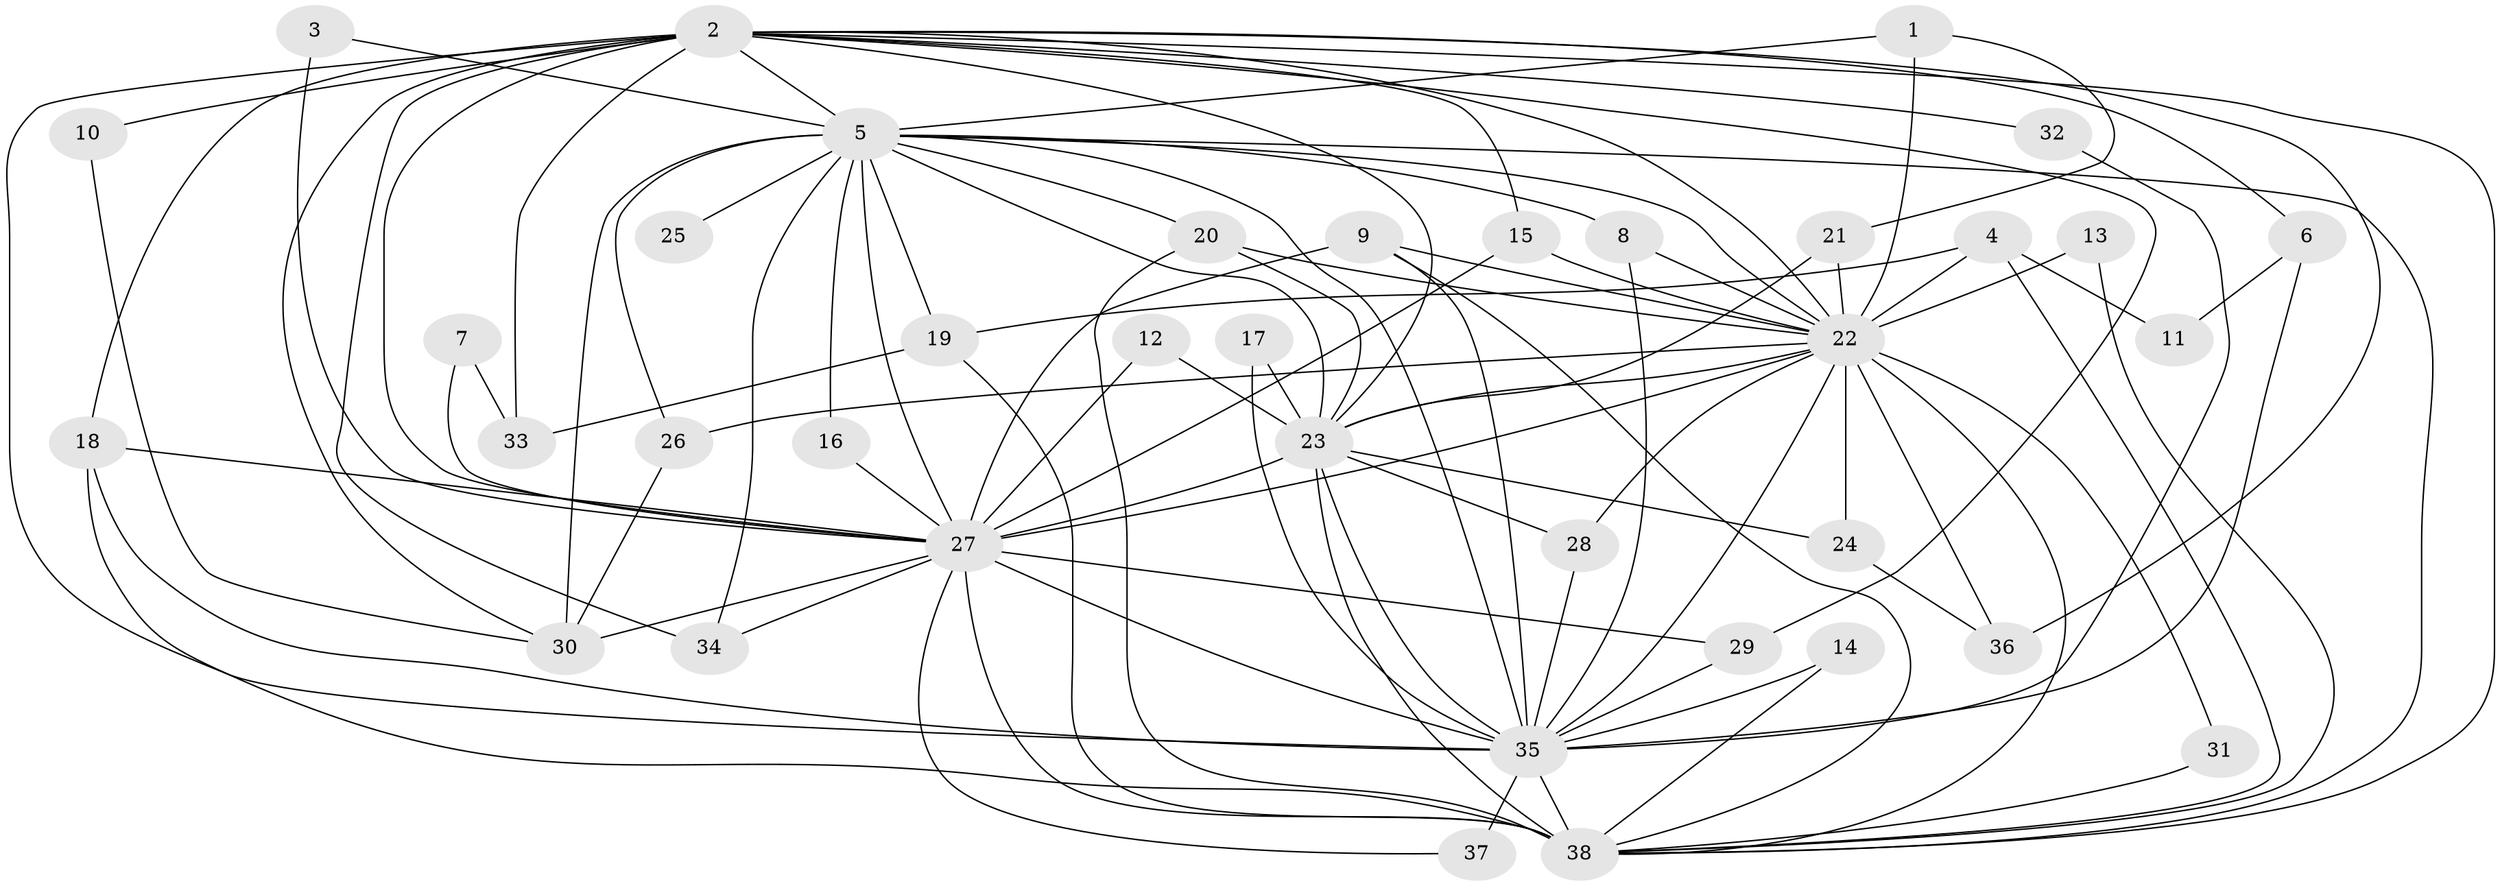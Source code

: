 // original degree distribution, {20: 0.02666666666666667, 25: 0.013333333333333334, 22: 0.02666666666666667, 15: 0.013333333333333334, 17: 0.04, 14: 0.013333333333333334, 3: 0.26666666666666666, 5: 0.013333333333333334, 2: 0.5333333333333333, 4: 0.05333333333333334}
// Generated by graph-tools (version 1.1) at 2025/01/03/09/25 03:01:25]
// undirected, 38 vertices, 98 edges
graph export_dot {
graph [start="1"]
  node [color=gray90,style=filled];
  1;
  2;
  3;
  4;
  5;
  6;
  7;
  8;
  9;
  10;
  11;
  12;
  13;
  14;
  15;
  16;
  17;
  18;
  19;
  20;
  21;
  22;
  23;
  24;
  25;
  26;
  27;
  28;
  29;
  30;
  31;
  32;
  33;
  34;
  35;
  36;
  37;
  38;
  1 -- 5 [weight=1.0];
  1 -- 21 [weight=1.0];
  1 -- 22 [weight=1.0];
  2 -- 5 [weight=1.0];
  2 -- 6 [weight=1.0];
  2 -- 10 [weight=1.0];
  2 -- 15 [weight=1.0];
  2 -- 18 [weight=1.0];
  2 -- 22 [weight=2.0];
  2 -- 23 [weight=1.0];
  2 -- 27 [weight=3.0];
  2 -- 29 [weight=1.0];
  2 -- 30 [weight=1.0];
  2 -- 32 [weight=1.0];
  2 -- 33 [weight=1.0];
  2 -- 34 [weight=1.0];
  2 -- 35 [weight=2.0];
  2 -- 36 [weight=1.0];
  2 -- 38 [weight=1.0];
  3 -- 5 [weight=1.0];
  3 -- 27 [weight=1.0];
  4 -- 11 [weight=1.0];
  4 -- 19 [weight=1.0];
  4 -- 22 [weight=1.0];
  4 -- 38 [weight=1.0];
  5 -- 8 [weight=1.0];
  5 -- 16 [weight=1.0];
  5 -- 19 [weight=1.0];
  5 -- 20 [weight=1.0];
  5 -- 22 [weight=3.0];
  5 -- 23 [weight=1.0];
  5 -- 25 [weight=1.0];
  5 -- 26 [weight=1.0];
  5 -- 27 [weight=4.0];
  5 -- 30 [weight=1.0];
  5 -- 34 [weight=1.0];
  5 -- 35 [weight=1.0];
  5 -- 38 [weight=1.0];
  6 -- 11 [weight=1.0];
  6 -- 35 [weight=2.0];
  7 -- 27 [weight=2.0];
  7 -- 33 [weight=1.0];
  8 -- 22 [weight=1.0];
  8 -- 35 [weight=1.0];
  9 -- 22 [weight=1.0];
  9 -- 27 [weight=1.0];
  9 -- 35 [weight=1.0];
  9 -- 38 [weight=1.0];
  10 -- 30 [weight=1.0];
  12 -- 23 [weight=1.0];
  12 -- 27 [weight=1.0];
  13 -- 22 [weight=1.0];
  13 -- 38 [weight=1.0];
  14 -- 35 [weight=1.0];
  14 -- 38 [weight=1.0];
  15 -- 22 [weight=1.0];
  15 -- 27 [weight=1.0];
  16 -- 27 [weight=2.0];
  17 -- 23 [weight=1.0];
  17 -- 35 [weight=1.0];
  18 -- 27 [weight=1.0];
  18 -- 35 [weight=1.0];
  18 -- 38 [weight=1.0];
  19 -- 33 [weight=1.0];
  19 -- 38 [weight=1.0];
  20 -- 22 [weight=1.0];
  20 -- 23 [weight=1.0];
  20 -- 38 [weight=1.0];
  21 -- 22 [weight=1.0];
  21 -- 23 [weight=1.0];
  22 -- 23 [weight=3.0];
  22 -- 24 [weight=1.0];
  22 -- 26 [weight=1.0];
  22 -- 27 [weight=6.0];
  22 -- 28 [weight=1.0];
  22 -- 31 [weight=1.0];
  22 -- 35 [weight=4.0];
  22 -- 36 [weight=1.0];
  22 -- 38 [weight=2.0];
  23 -- 24 [weight=1.0];
  23 -- 27 [weight=4.0];
  23 -- 28 [weight=1.0];
  23 -- 35 [weight=1.0];
  23 -- 38 [weight=1.0];
  24 -- 36 [weight=1.0];
  26 -- 30 [weight=1.0];
  27 -- 29 [weight=1.0];
  27 -- 30 [weight=1.0];
  27 -- 34 [weight=1.0];
  27 -- 35 [weight=3.0];
  27 -- 37 [weight=1.0];
  27 -- 38 [weight=5.0];
  28 -- 35 [weight=1.0];
  29 -- 35 [weight=1.0];
  31 -- 38 [weight=1.0];
  32 -- 35 [weight=1.0];
  35 -- 37 [weight=2.0];
  35 -- 38 [weight=1.0];
}
